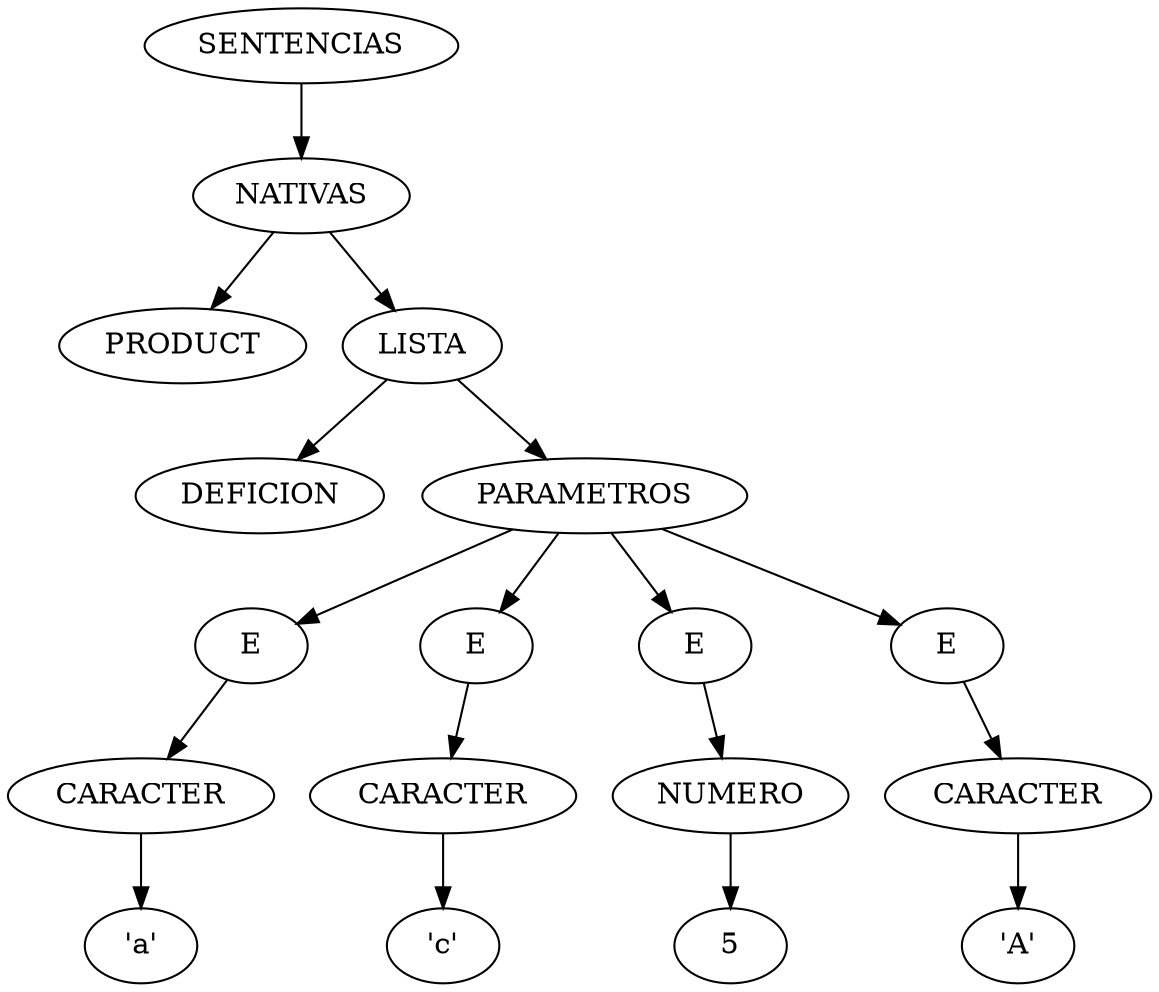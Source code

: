 digraph arbol{nodo9193344 [label="SENTENCIAS"];
nodo9193344 ->nodo11364384;
nodo11364384 [label="NATIVAS"];
nodo11364384 ->nodo11364416;
nodo11364416 [label="PRODUCT"];
nodo11364384 ->nodo8995920;
nodo8995920 [label="LISTA"];
nodo8995920 ->nodo8995952;
nodo8995952 [label="DEFICION"];
nodo8995920 ->nodo11351088;
nodo11351088 [label="PARAMETROS"];
nodo11351088 ->nodo9073632;
nodo9073632 [label="E"];
nodo9073632 ->nodo16828544;
nodo16828544 [label="CARACTER"];
nodo16828544 ->nodo11710480;
nodo11710480 [label="'a'"];
nodo11351088 ->nodo10912032;
nodo10912032 [label="E"];
nodo10912032 ->nodo11351120;
nodo11351120 [label="CARACTER"];
nodo11351120 ->nodo10912000;
nodo10912000 [label="'c'"];
nodo11351088 ->nodo10910528;
nodo10910528 [label="E"];
nodo10910528 ->nodo10910560;
nodo10910560 [label="NUMERO"];
nodo10910560 ->nodo10888080;
nodo10888080 [label="5"];
nodo11351088 ->nodo9190064;
nodo9190064 [label="E"];
nodo9190064 ->nodo10888112;
nodo10888112 [label="CARACTER"];
nodo10888112 ->nodo9190032;
nodo9190032 [label="'A'"];
}